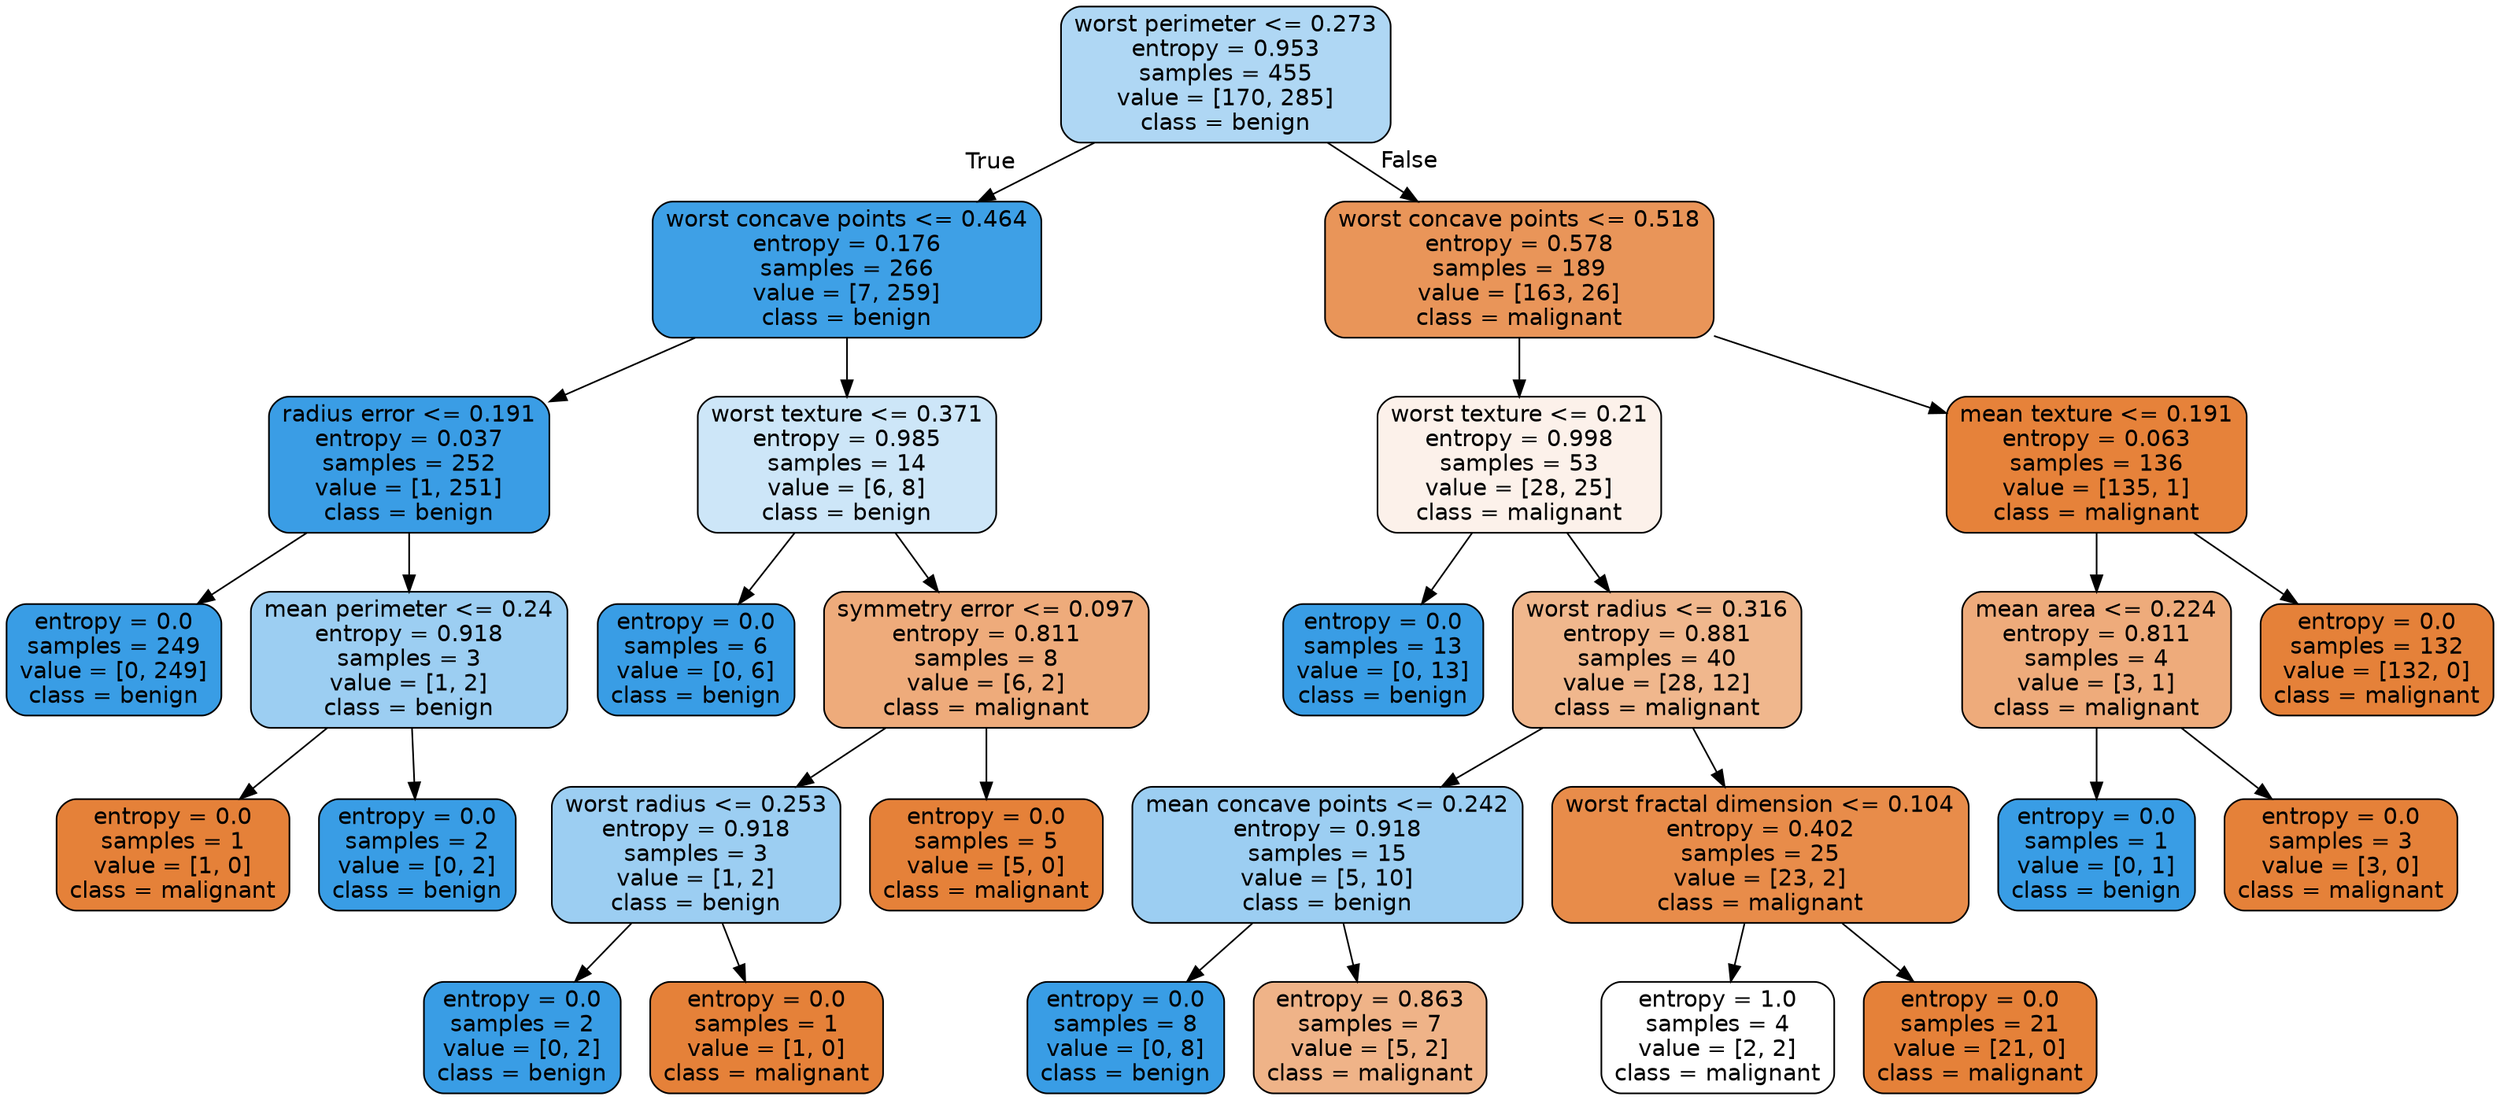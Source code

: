 digraph Tree {
node [shape=box, style="filled, rounded", color="black", fontname=helvetica] ;
edge [fontname=helvetica] ;
0 [label="worst perimeter <= 0.273\nentropy = 0.953\nsamples = 455\nvalue = [170, 285]\nclass = benign", fillcolor="#399de567"] ;
1 [label="worst concave points <= 0.464\nentropy = 0.176\nsamples = 266\nvalue = [7, 259]\nclass = benign", fillcolor="#399de5f8"] ;
0 -> 1 [labeldistance=2.5, labelangle=45, headlabel="True"] ;
2 [label="radius error <= 0.191\nentropy = 0.037\nsamples = 252\nvalue = [1, 251]\nclass = benign", fillcolor="#399de5fe"] ;
1 -> 2 ;
3 [label="entropy = 0.0\nsamples = 249\nvalue = [0, 249]\nclass = benign", fillcolor="#399de5ff"] ;
2 -> 3 ;
4 [label="mean perimeter <= 0.24\nentropy = 0.918\nsamples = 3\nvalue = [1, 2]\nclass = benign", fillcolor="#399de57f"] ;
2 -> 4 ;
5 [label="entropy = 0.0\nsamples = 1\nvalue = [1, 0]\nclass = malignant", fillcolor="#e58139ff"] ;
4 -> 5 ;
6 [label="entropy = 0.0\nsamples = 2\nvalue = [0, 2]\nclass = benign", fillcolor="#399de5ff"] ;
4 -> 6 ;
7 [label="worst texture <= 0.371\nentropy = 0.985\nsamples = 14\nvalue = [6, 8]\nclass = benign", fillcolor="#399de540"] ;
1 -> 7 ;
8 [label="entropy = 0.0\nsamples = 6\nvalue = [0, 6]\nclass = benign", fillcolor="#399de5ff"] ;
7 -> 8 ;
9 [label="symmetry error <= 0.097\nentropy = 0.811\nsamples = 8\nvalue = [6, 2]\nclass = malignant", fillcolor="#e58139aa"] ;
7 -> 9 ;
10 [label="worst radius <= 0.253\nentropy = 0.918\nsamples = 3\nvalue = [1, 2]\nclass = benign", fillcolor="#399de57f"] ;
9 -> 10 ;
11 [label="entropy = 0.0\nsamples = 2\nvalue = [0, 2]\nclass = benign", fillcolor="#399de5ff"] ;
10 -> 11 ;
12 [label="entropy = 0.0\nsamples = 1\nvalue = [1, 0]\nclass = malignant", fillcolor="#e58139ff"] ;
10 -> 12 ;
13 [label="entropy = 0.0\nsamples = 5\nvalue = [5, 0]\nclass = malignant", fillcolor="#e58139ff"] ;
9 -> 13 ;
14 [label="worst concave points <= 0.518\nentropy = 0.578\nsamples = 189\nvalue = [163, 26]\nclass = malignant", fillcolor="#e58139d6"] ;
0 -> 14 [labeldistance=2.5, labelangle=-45, headlabel="False"] ;
15 [label="worst texture <= 0.21\nentropy = 0.998\nsamples = 53\nvalue = [28, 25]\nclass = malignant", fillcolor="#e581391b"] ;
14 -> 15 ;
16 [label="entropy = 0.0\nsamples = 13\nvalue = [0, 13]\nclass = benign", fillcolor="#399de5ff"] ;
15 -> 16 ;
17 [label="worst radius <= 0.316\nentropy = 0.881\nsamples = 40\nvalue = [28, 12]\nclass = malignant", fillcolor="#e5813992"] ;
15 -> 17 ;
18 [label="mean concave points <= 0.242\nentropy = 0.918\nsamples = 15\nvalue = [5, 10]\nclass = benign", fillcolor="#399de57f"] ;
17 -> 18 ;
19 [label="entropy = 0.0\nsamples = 8\nvalue = [0, 8]\nclass = benign", fillcolor="#399de5ff"] ;
18 -> 19 ;
20 [label="entropy = 0.863\nsamples = 7\nvalue = [5, 2]\nclass = malignant", fillcolor="#e5813999"] ;
18 -> 20 ;
21 [label="worst fractal dimension <= 0.104\nentropy = 0.402\nsamples = 25\nvalue = [23, 2]\nclass = malignant", fillcolor="#e58139e9"] ;
17 -> 21 ;
22 [label="entropy = 1.0\nsamples = 4\nvalue = [2, 2]\nclass = malignant", fillcolor="#e5813900"] ;
21 -> 22 ;
23 [label="entropy = 0.0\nsamples = 21\nvalue = [21, 0]\nclass = malignant", fillcolor="#e58139ff"] ;
21 -> 23 ;
24 [label="mean texture <= 0.191\nentropy = 0.063\nsamples = 136\nvalue = [135, 1]\nclass = malignant", fillcolor="#e58139fd"] ;
14 -> 24 ;
25 [label="mean area <= 0.224\nentropy = 0.811\nsamples = 4\nvalue = [3, 1]\nclass = malignant", fillcolor="#e58139aa"] ;
24 -> 25 ;
26 [label="entropy = 0.0\nsamples = 1\nvalue = [0, 1]\nclass = benign", fillcolor="#399de5ff"] ;
25 -> 26 ;
27 [label="entropy = 0.0\nsamples = 3\nvalue = [3, 0]\nclass = malignant", fillcolor="#e58139ff"] ;
25 -> 27 ;
28 [label="entropy = 0.0\nsamples = 132\nvalue = [132, 0]\nclass = malignant", fillcolor="#e58139ff"] ;
24 -> 28 ;
}